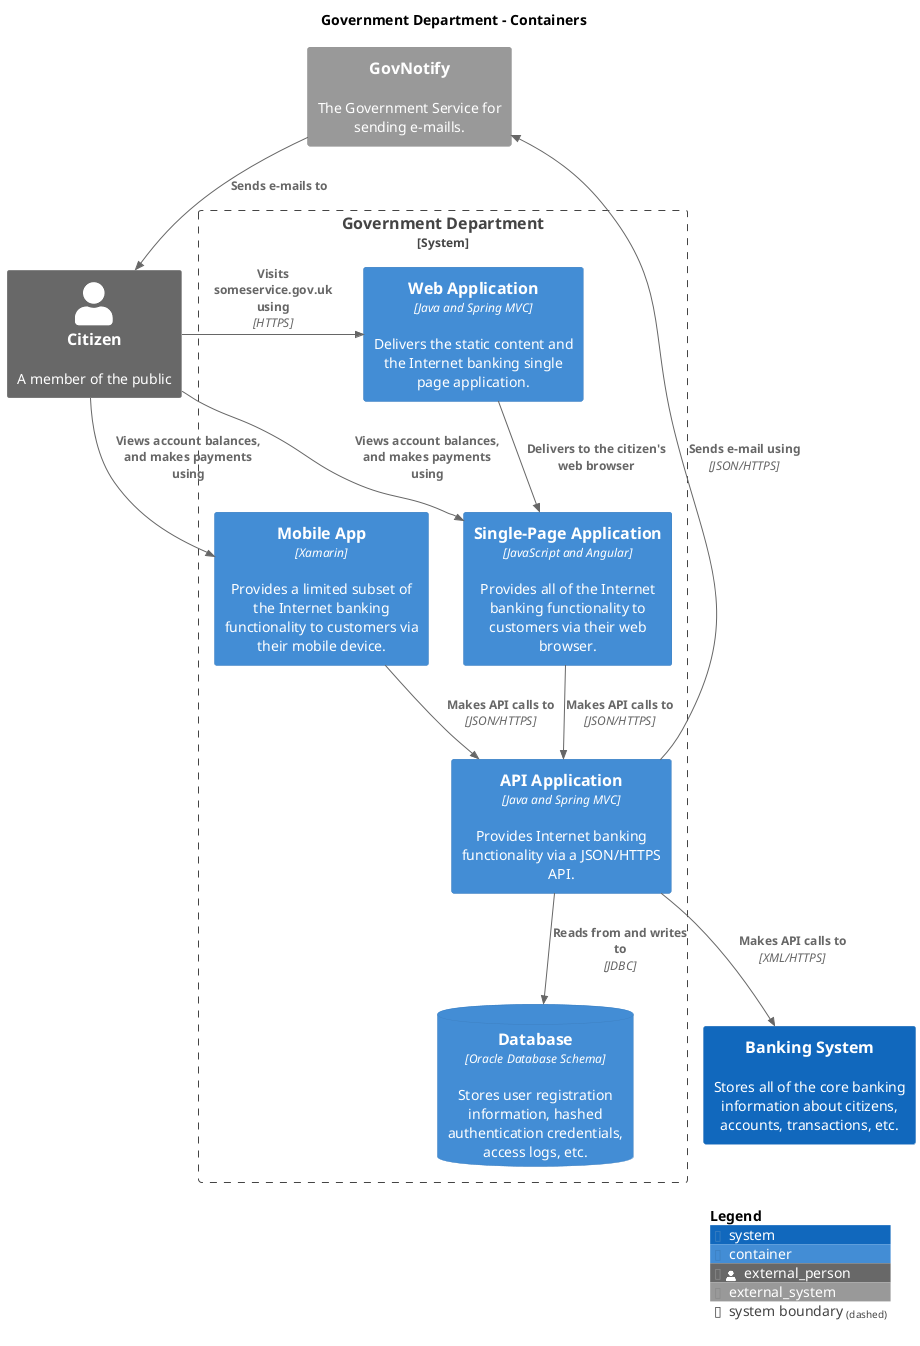 @startuml
set separator none
title Government Department - Containers

top to bottom direction

!include <C4/C4>
!include <C4/C4_Context>
!include <C4/C4_Container>

Person_Ext(Citizen, "Citizen", $descr="A member of the public", $tags="", $link="")
System_Ext(GovNotify, "GovNotify", $descr="The Government Service for sending e-maills.", $tags="", $link="")
System(BankingSystem, "Banking System", $descr="Stores all of the core banking information about citizens, accounts, transactions, etc.", $tags="", $link="")

System_Boundary("GovernmentDepartment_boundary", "Government Department", $tags="") {
  Container(GovernmentDepartment.APIApplication, "API Application", $techn="Java and Spring MVC", $descr="Provides Internet banking functionality via a JSON/HTTPS API.", $tags="", $link="")
  ContainerDb(GovernmentDepartment.Database, "Database", $techn="Oracle Database Schema", $descr="Stores user registration information, hashed authentication credentials, access logs, etc.", $tags="", $link="")
  Container(GovernmentDepartment.SinglePageApplication, "Single-Page Application", $techn="JavaScript and Angular", $descr="Provides all of the Internet banking functionality to customers via their web browser.", $tags="", $link="")
  Container(GovernmentDepartment.MobileApp, "Mobile App", $techn="Xamarin", $descr="Provides a limited subset of the Internet banking functionality to customers via their mobile device.", $tags="", $link="")
  Container(GovernmentDepartment.WebApplication, "Web Application", $techn="Java and Spring MVC", $descr="Delivers the static content and the Internet banking single page application.", $tags="", $link="")
}

Rel_D(GovNotify, Citizen, "Sends e-mails to", $techn="", $tags="", $link="")
Rel_D(Citizen, GovernmentDepartment.WebApplication, "Visits someservice.gov.uk using", $techn="HTTPS", $tags="", $link="")
Rel_D(Citizen, GovernmentDepartment.SinglePageApplication, "Views account balances, and makes payments using", $techn="", $tags="", $link="")
Rel_D(Citizen, GovernmentDepartment.MobileApp, "Views account balances, and makes payments using", $techn="", $tags="", $link="")
Rel_D(GovernmentDepartment.WebApplication, GovernmentDepartment.SinglePageApplication, "Delivers to the citizen's web browser", $techn="", $tags="", $link="")
Rel_D(GovernmentDepartment.SinglePageApplication, GovernmentDepartment.APIApplication, "Makes API calls to", $techn="JSON/HTTPS", $tags="", $link="")
Rel_D(GovernmentDepartment.MobileApp, GovernmentDepartment.APIApplication, "Makes API calls to", $techn="JSON/HTTPS", $tags="", $link="")
Rel_D(GovernmentDepartment.APIApplication, GovernmentDepartment.Database, "Reads from and writes to", $techn="JDBC", $tags="", $link="")
Rel_D(GovernmentDepartment.APIApplication, BankingSystem, "Makes API calls to", $techn="XML/HTTPS", $tags="", $link="")
Rel_D(GovernmentDepartment.APIApplication, GovNotify, "Sends e-mail using", $techn="JSON/HTTPS", $tags="", $link="")

SHOW_LEGEND(true)
@enduml